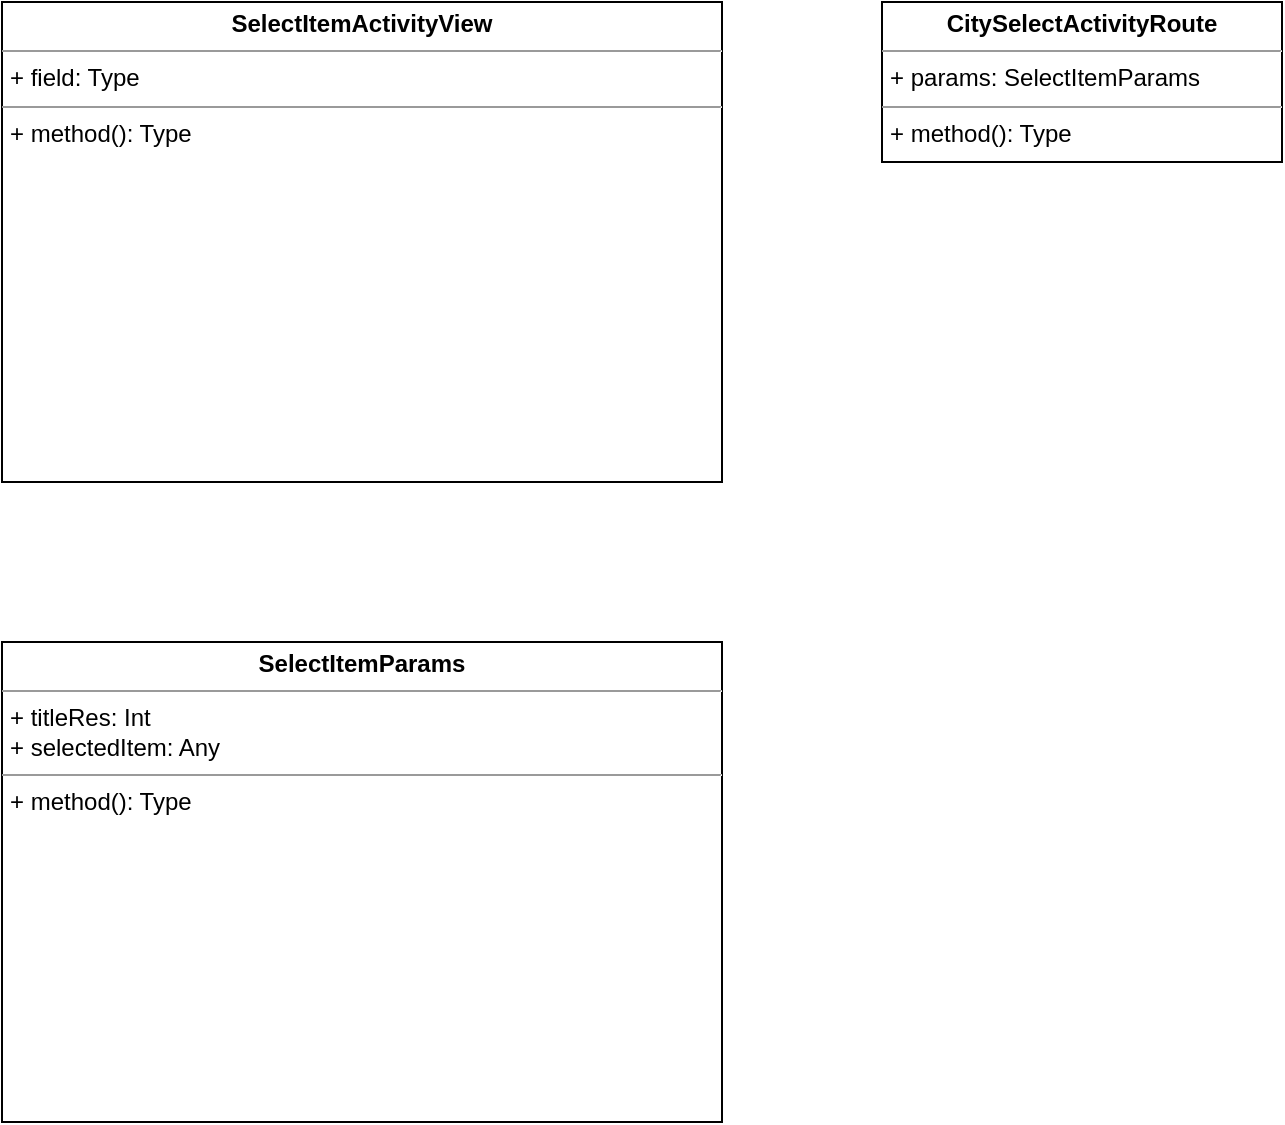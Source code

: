<mxfile version="17.1.3" type="github">
  <diagram id="UHKBRwJ6IzA9Z35Ti2zY" name="Page-1">
    <mxGraphModel dx="591" dy="400" grid="1" gridSize="10" guides="1" tooltips="1" connect="1" arrows="1" fold="1" page="1" pageScale="1" pageWidth="827" pageHeight="1169" math="0" shadow="0">
      <root>
        <mxCell id="0" />
        <mxCell id="1" parent="0" />
        <mxCell id="gqCtkMJ9_VWCPXgvb4sY-1" value="&lt;p style=&quot;margin: 0px ; margin-top: 4px ; text-align: center&quot;&gt;&lt;b&gt;SelectItemActivityView&lt;/b&gt;&lt;/p&gt;&lt;hr size=&quot;1&quot;&gt;&lt;p style=&quot;margin: 0px ; margin-left: 4px&quot;&gt;+ field: Type&lt;/p&gt;&lt;hr size=&quot;1&quot;&gt;&lt;p style=&quot;margin: 0px ; margin-left: 4px&quot;&gt;+ method(): Type&lt;/p&gt;" style="verticalAlign=top;align=left;overflow=fill;fontSize=12;fontFamily=Helvetica;html=1;" vertex="1" parent="1">
          <mxGeometry x="80" y="80" width="360" height="240" as="geometry" />
        </mxCell>
        <mxCell id="gqCtkMJ9_VWCPXgvb4sY-2" value="&lt;p style=&quot;margin: 0px ; margin-top: 4px ; text-align: center&quot;&gt;&lt;b&gt;CitySelectActivityRoute&lt;/b&gt;&lt;/p&gt;&lt;hr size=&quot;1&quot;&gt;&lt;p style=&quot;margin: 0px ; margin-left: 4px&quot;&gt;+ params: SelectItemParams&lt;br&gt;&lt;/p&gt;&lt;hr size=&quot;1&quot;&gt;&lt;p style=&quot;margin: 0px ; margin-left: 4px&quot;&gt;+ method(): Type&lt;/p&gt;" style="verticalAlign=top;align=left;overflow=fill;fontSize=12;fontFamily=Helvetica;html=1;" vertex="1" parent="1">
          <mxGeometry x="520" y="80" width="200" height="80" as="geometry" />
        </mxCell>
        <mxCell id="gqCtkMJ9_VWCPXgvb4sY-3" value="&lt;p style=&quot;margin: 0px ; margin-top: 4px ; text-align: center&quot;&gt;&lt;b&gt;SelectItemParams&lt;/b&gt;&lt;br&gt;&lt;/p&gt;&lt;hr size=&quot;1&quot;&gt;&lt;p style=&quot;margin: 0px ; margin-left: 4px&quot;&gt;+ titleRes: Int&lt;/p&gt;&lt;p style=&quot;margin: 0px ; margin-left: 4px&quot;&gt;+ selectedItem: Any&lt;/p&gt;&lt;hr size=&quot;1&quot;&gt;&lt;p style=&quot;margin: 0px ; margin-left: 4px&quot;&gt;+ method(): Type&lt;/p&gt;" style="verticalAlign=top;align=left;overflow=fill;fontSize=12;fontFamily=Helvetica;html=1;" vertex="1" parent="1">
          <mxGeometry x="80" y="400" width="360" height="240" as="geometry" />
        </mxCell>
      </root>
    </mxGraphModel>
  </diagram>
</mxfile>
